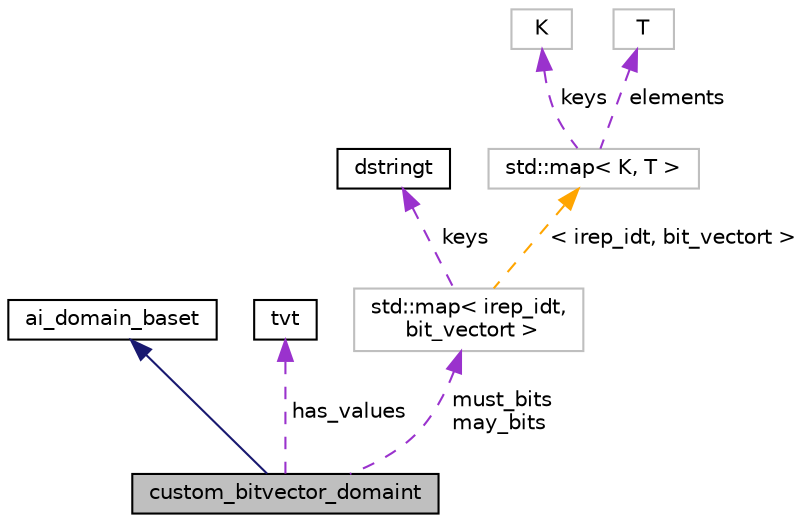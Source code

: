digraph "custom_bitvector_domaint"
{
 // LATEX_PDF_SIZE
  bgcolor="transparent";
  edge [fontname="Helvetica",fontsize="10",labelfontname="Helvetica",labelfontsize="10"];
  node [fontname="Helvetica",fontsize="10",shape=record];
  Node1 [label="custom_bitvector_domaint",height=0.2,width=0.4,color="black", fillcolor="grey75", style="filled", fontcolor="black",tooltip=" "];
  Node2 -> Node1 [dir="back",color="midnightblue",fontsize="10",style="solid",fontname="Helvetica"];
  Node2 [label="ai_domain_baset",height=0.2,width=0.4,color="black",URL="$classai__domain__baset.html",tooltip="The interface offered by a domain, allows code to manipulate domains without knowing their exact type..."];
  Node3 -> Node1 [dir="back",color="darkorchid3",fontsize="10",style="dashed",label=" has_values" ,fontname="Helvetica"];
  Node3 [label="tvt",height=0.2,width=0.4,color="black",URL="$classtvt.html",tooltip=" "];
  Node4 -> Node1 [dir="back",color="darkorchid3",fontsize="10",style="dashed",label=" must_bits\nmay_bits" ,fontname="Helvetica"];
  Node4 [label="std::map\< irep_idt,\l bit_vectort \>",height=0.2,width=0.4,color="grey75",tooltip=" "];
  Node5 -> Node4 [dir="back",color="darkorchid3",fontsize="10",style="dashed",label=" keys" ,fontname="Helvetica"];
  Node5 [label="dstringt",height=0.2,width=0.4,color="black",URL="$classdstringt.html",tooltip="dstringt has one field, an unsigned integer no which is an index into a static table of strings."];
  Node6 -> Node4 [dir="back",color="orange",fontsize="10",style="dashed",label=" \< irep_idt, bit_vectort \>" ,fontname="Helvetica"];
  Node6 [label="std::map\< K, T \>",height=0.2,width=0.4,color="grey75",tooltip="STL class."];
  Node7 -> Node6 [dir="back",color="darkorchid3",fontsize="10",style="dashed",label=" keys" ,fontname="Helvetica"];
  Node7 [label="K",height=0.2,width=0.4,color="grey75",tooltip=" "];
  Node8 -> Node6 [dir="back",color="darkorchid3",fontsize="10",style="dashed",label=" elements" ,fontname="Helvetica"];
  Node8 [label="T",height=0.2,width=0.4,color="grey75",tooltip=" "];
}
